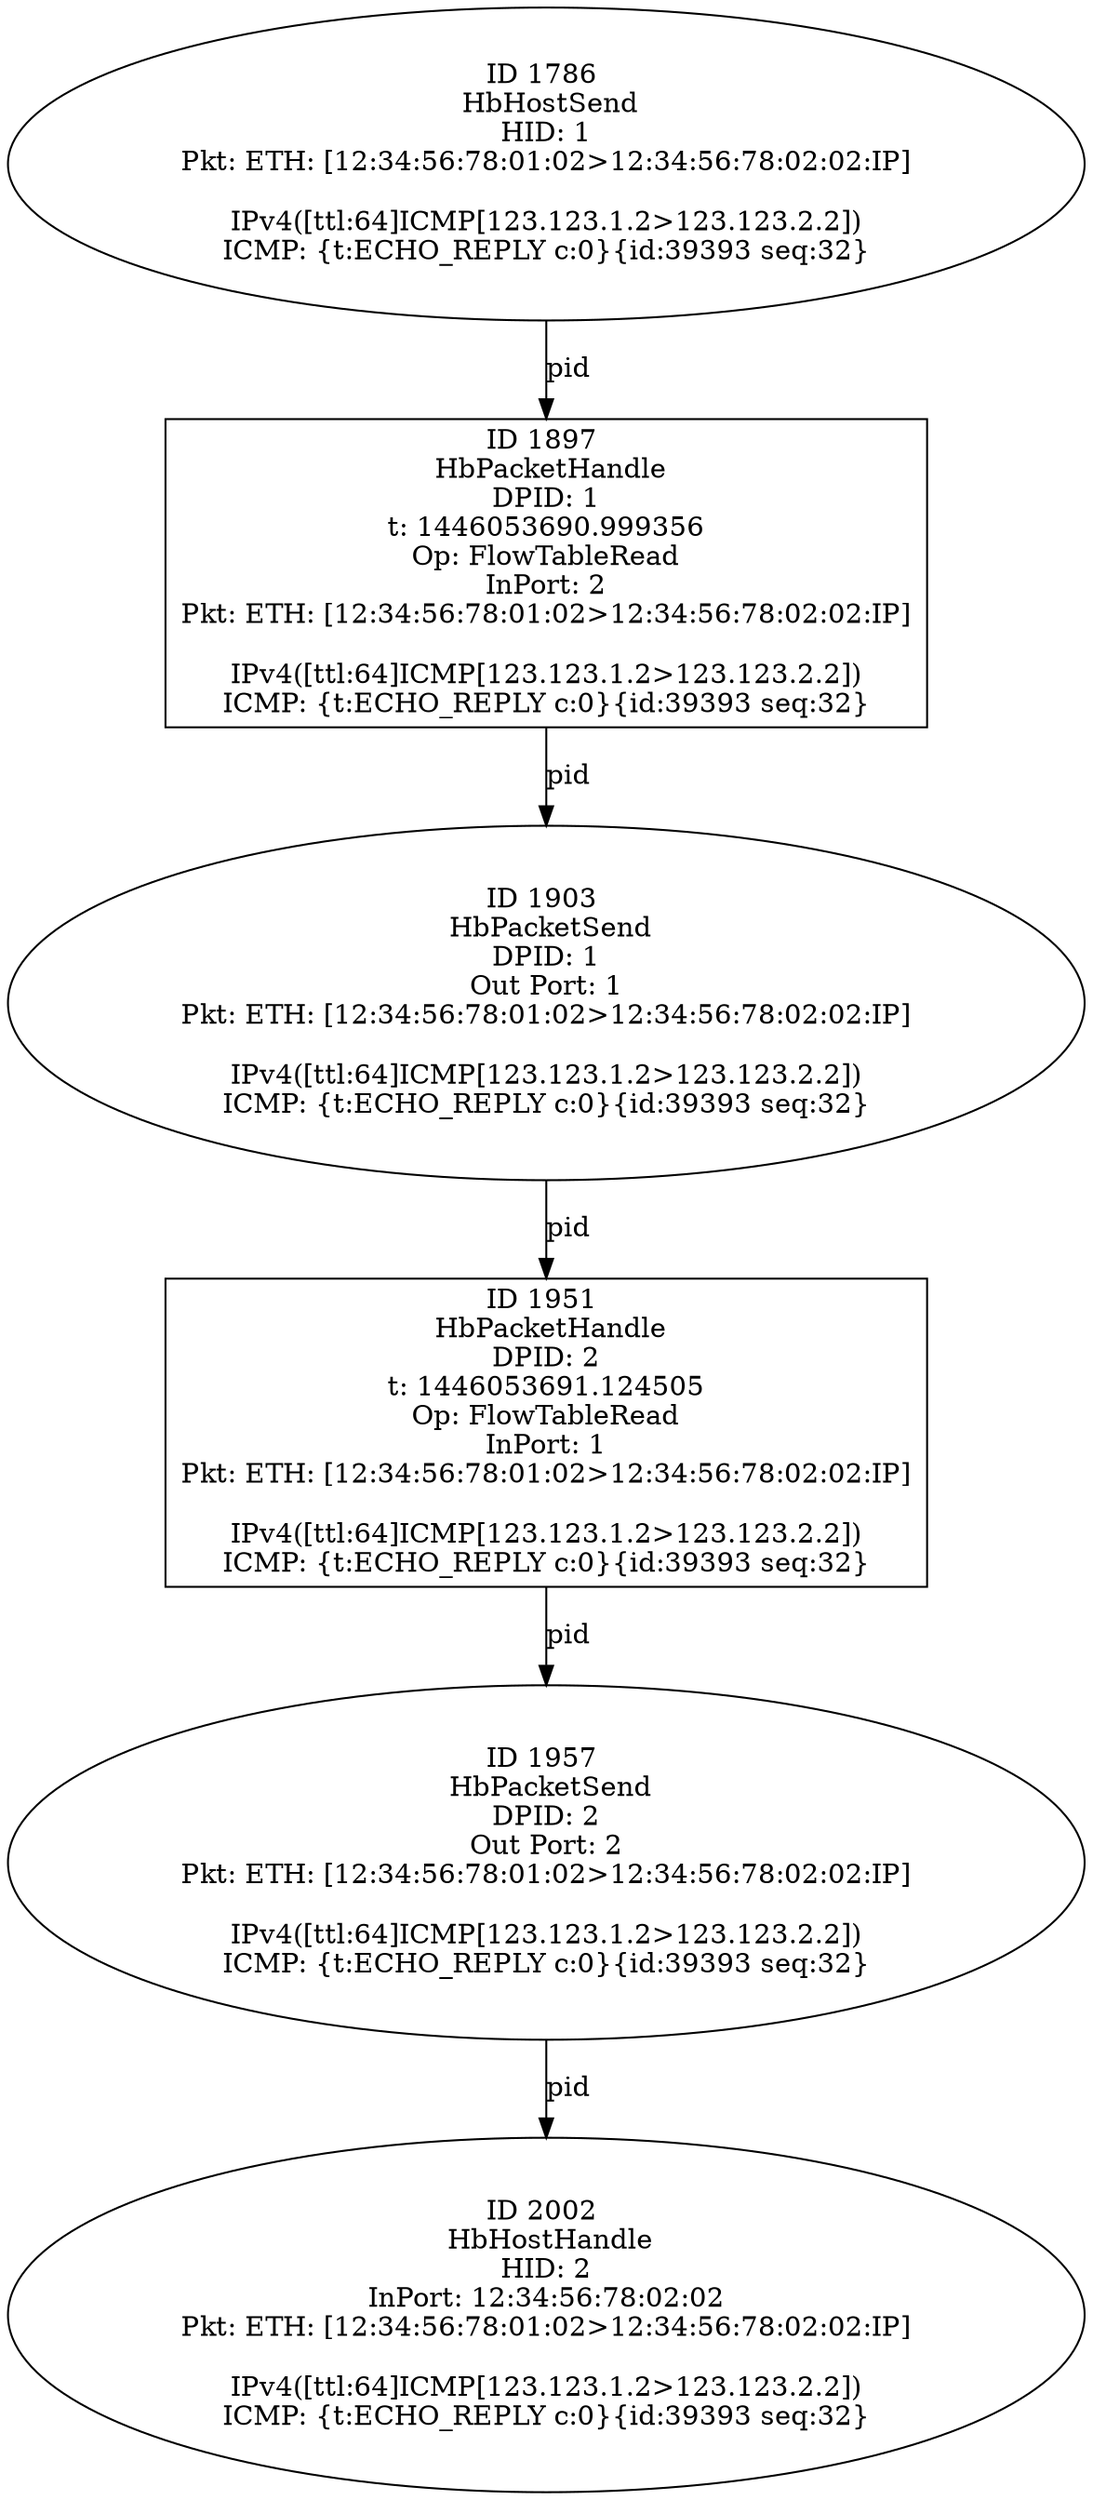strict digraph G {
1957 [shape=oval, event=<hb_events.HbPacketSend object at 0x103ef97d0>, label="ID 1957 
 HbPacketSend
DPID: 2
Out Port: 2
Pkt: ETH: [12:34:56:78:01:02>12:34:56:78:02:02:IP]

IPv4([ttl:64]ICMP[123.123.1.2>123.123.2.2])
ICMP: {t:ECHO_REPLY c:0}{id:39393 seq:32}"];
1897 [shape=box, event=<hb_events.HbPacketHandle object at 0x103ec0950>, label="ID 1897 
 HbPacketHandle
DPID: 1
t: 1446053690.999356
Op: FlowTableRead
InPort: 2
Pkt: ETH: [12:34:56:78:01:02>12:34:56:78:02:02:IP]

IPv4([ttl:64]ICMP[123.123.1.2>123.123.2.2])
ICMP: {t:ECHO_REPLY c:0}{id:39393 seq:32}"];
1903 [shape=oval, event=<hb_events.HbPacketSend object at 0x103ec7e90>, label="ID 1903 
 HbPacketSend
DPID: 1
Out Port: 1
Pkt: ETH: [12:34:56:78:01:02>12:34:56:78:02:02:IP]

IPv4([ttl:64]ICMP[123.123.1.2>123.123.2.2])
ICMP: {t:ECHO_REPLY c:0}{id:39393 seq:32}"];
2002 [shape=oval, event=<hb_events.HbHostHandle object at 0x103f183d0>, label="ID 2002 
 HbHostHandle
HID: 2
InPort: 12:34:56:78:02:02
Pkt: ETH: [12:34:56:78:01:02>12:34:56:78:02:02:IP]

IPv4([ttl:64]ICMP[123.123.1.2>123.123.2.2])
ICMP: {t:ECHO_REPLY c:0}{id:39393 seq:32}"];
1786 [shape=oval, event=<hb_events.HbHostSend object at 0x103db0310>, label="ID 1786 
 HbHostSend
HID: 1
Pkt: ETH: [12:34:56:78:01:02>12:34:56:78:02:02:IP]

IPv4([ttl:64]ICMP[123.123.1.2>123.123.2.2])
ICMP: {t:ECHO_REPLY c:0}{id:39393 seq:32}"];
1951 [shape=box, event=<hb_events.HbPacketHandle object at 0x103ef2290>, label="ID 1951 
 HbPacketHandle
DPID: 2
t: 1446053691.124505
Op: FlowTableRead
InPort: 1
Pkt: ETH: [12:34:56:78:01:02>12:34:56:78:02:02:IP]

IPv4([ttl:64]ICMP[123.123.1.2>123.123.2.2])
ICMP: {t:ECHO_REPLY c:0}{id:39393 seq:32}"];
1957 -> 2002  [rel=pid, label=pid];
1897 -> 1903  [rel=pid, label=pid];
1903 -> 1951  [rel=pid, label=pid];
1786 -> 1897  [rel=pid, label=pid];
1951 -> 1957  [rel=pid, label=pid];
}
